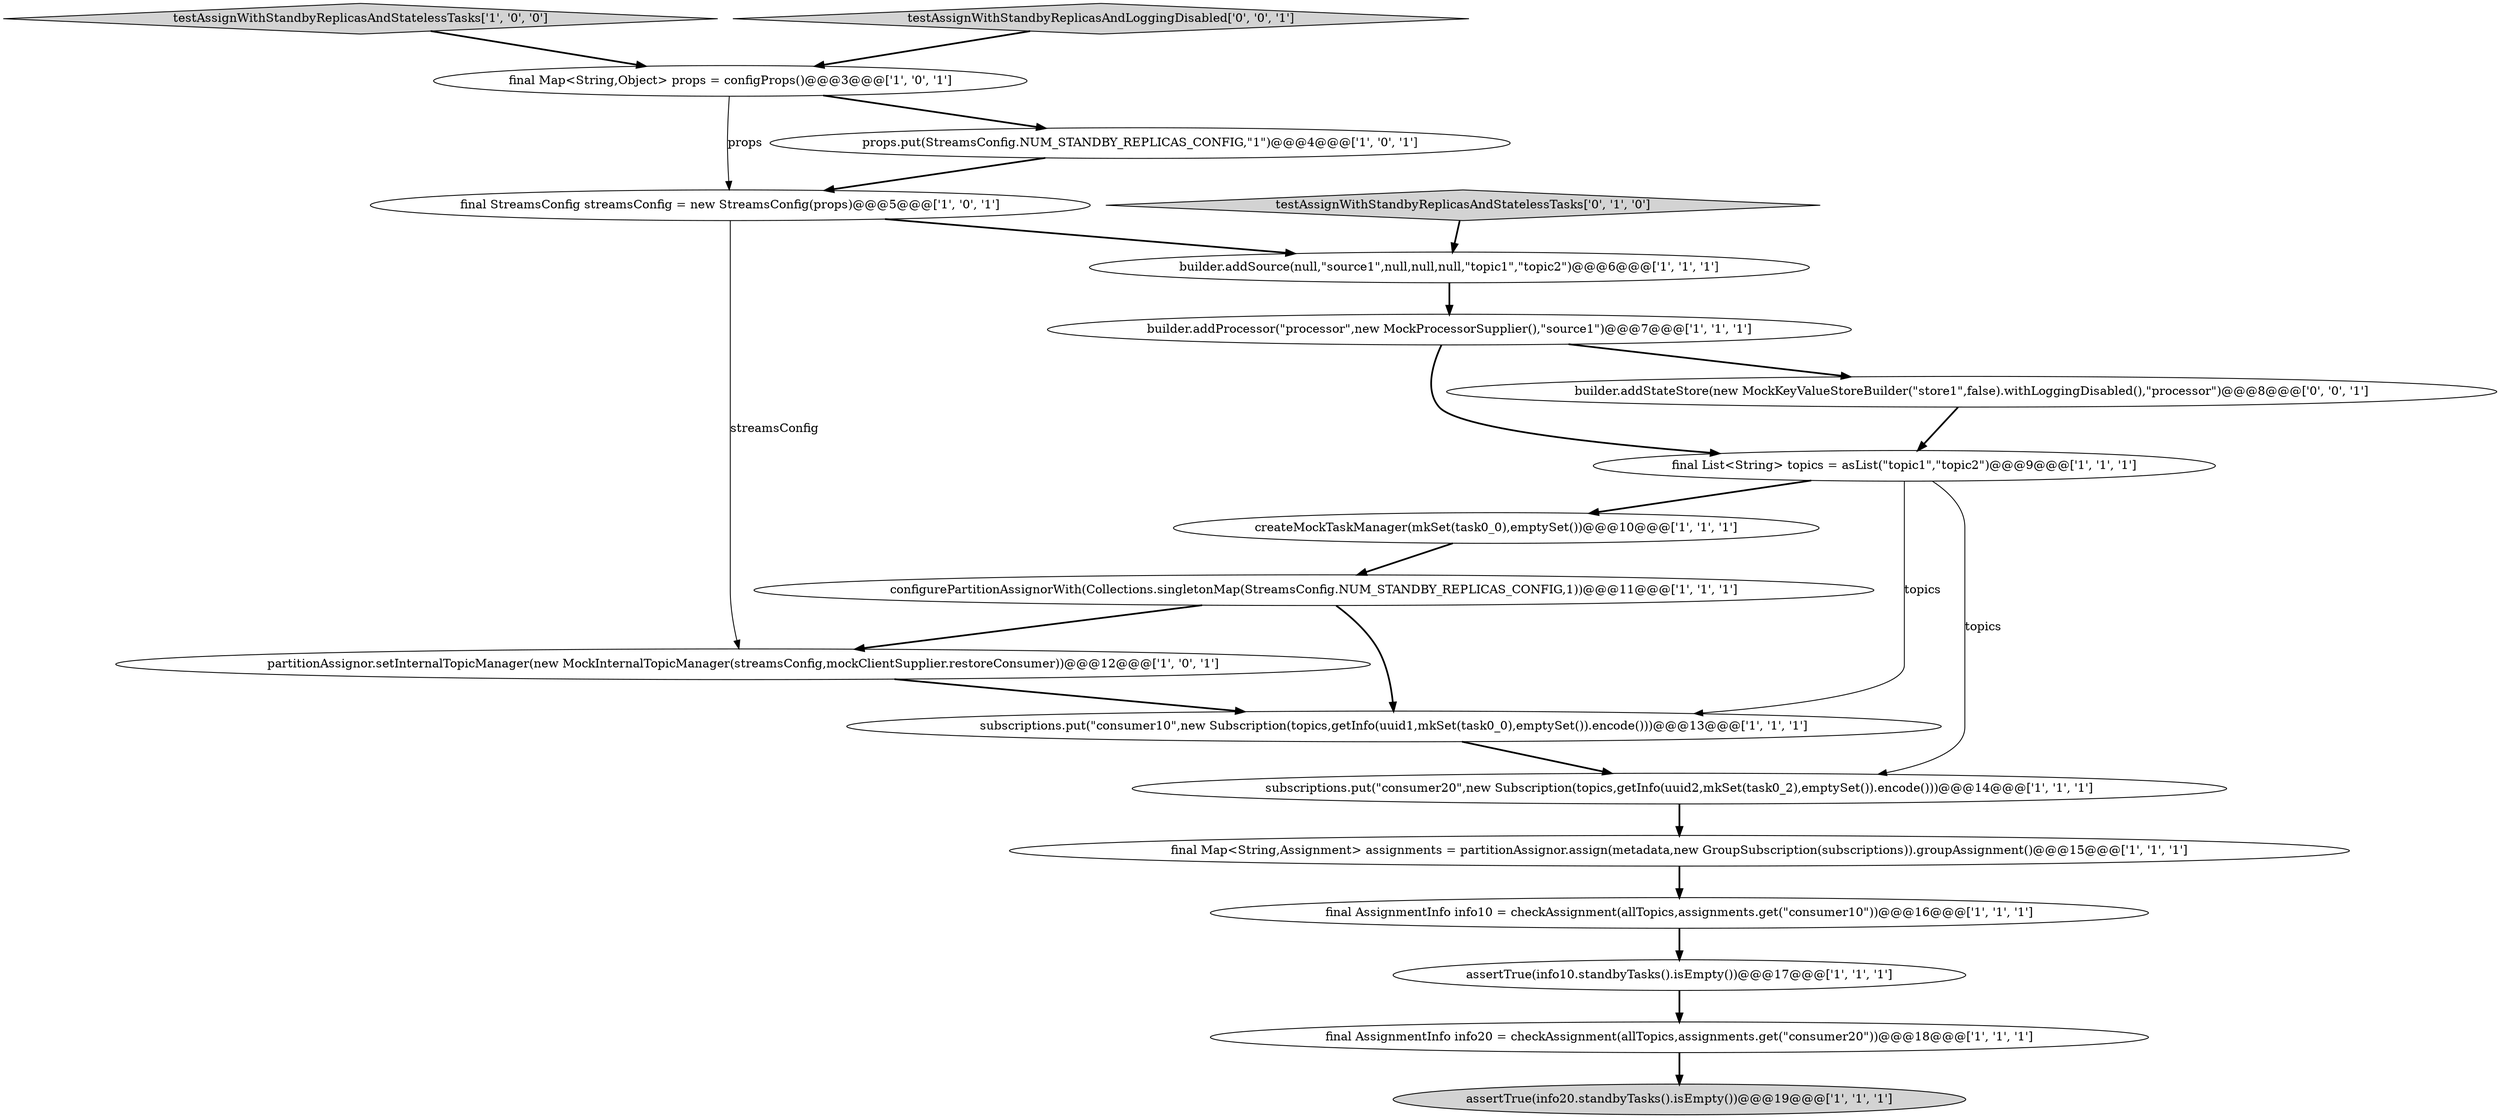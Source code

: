 digraph {
18 [style = filled, label = "builder.addStateStore(new MockKeyValueStoreBuilder(\"store1\",false).withLoggingDisabled(),\"processor\")@@@8@@@['0', '0', '1']", fillcolor = white, shape = ellipse image = "AAA0AAABBB3BBB"];
3 [style = filled, label = "partitionAssignor.setInternalTopicManager(new MockInternalTopicManager(streamsConfig,mockClientSupplier.restoreConsumer))@@@12@@@['1', '0', '1']", fillcolor = white, shape = ellipse image = "AAA0AAABBB1BBB"];
8 [style = filled, label = "final Map<String,Object> props = configProps()@@@3@@@['1', '0', '1']", fillcolor = white, shape = ellipse image = "AAA0AAABBB1BBB"];
12 [style = filled, label = "assertTrue(info10.standbyTasks().isEmpty())@@@17@@@['1', '1', '1']", fillcolor = white, shape = ellipse image = "AAA0AAABBB1BBB"];
9 [style = filled, label = "final AssignmentInfo info10 = checkAssignment(allTopics,assignments.get(\"consumer10\"))@@@16@@@['1', '1', '1']", fillcolor = white, shape = ellipse image = "AAA0AAABBB1BBB"];
10 [style = filled, label = "props.put(StreamsConfig.NUM_STANDBY_REPLICAS_CONFIG,\"1\")@@@4@@@['1', '0', '1']", fillcolor = white, shape = ellipse image = "AAA0AAABBB1BBB"];
1 [style = filled, label = "subscriptions.put(\"consumer20\",new Subscription(topics,getInfo(uuid2,mkSet(task0_2),emptySet()).encode()))@@@14@@@['1', '1', '1']", fillcolor = white, shape = ellipse image = "AAA0AAABBB1BBB"];
15 [style = filled, label = "createMockTaskManager(mkSet(task0_0),emptySet())@@@10@@@['1', '1', '1']", fillcolor = white, shape = ellipse image = "AAA0AAABBB1BBB"];
6 [style = filled, label = "final AssignmentInfo info20 = checkAssignment(allTopics,assignments.get(\"consumer20\"))@@@18@@@['1', '1', '1']", fillcolor = white, shape = ellipse image = "AAA0AAABBB1BBB"];
14 [style = filled, label = "testAssignWithStandbyReplicasAndStatelessTasks['1', '0', '0']", fillcolor = lightgray, shape = diamond image = "AAA0AAABBB1BBB"];
7 [style = filled, label = "builder.addProcessor(\"processor\",new MockProcessorSupplier(),\"source1\")@@@7@@@['1', '1', '1']", fillcolor = white, shape = ellipse image = "AAA0AAABBB1BBB"];
4 [style = filled, label = "final Map<String,Assignment> assignments = partitionAssignor.assign(metadata,new GroupSubscription(subscriptions)).groupAssignment()@@@15@@@['1', '1', '1']", fillcolor = white, shape = ellipse image = "AAA0AAABBB1BBB"];
11 [style = filled, label = "final List<String> topics = asList(\"topic1\",\"topic2\")@@@9@@@['1', '1', '1']", fillcolor = white, shape = ellipse image = "AAA0AAABBB1BBB"];
2 [style = filled, label = "configurePartitionAssignorWith(Collections.singletonMap(StreamsConfig.NUM_STANDBY_REPLICAS_CONFIG,1))@@@11@@@['1', '1', '1']", fillcolor = white, shape = ellipse image = "AAA0AAABBB1BBB"];
17 [style = filled, label = "testAssignWithStandbyReplicasAndStatelessTasks['0', '1', '0']", fillcolor = lightgray, shape = diamond image = "AAA0AAABBB2BBB"];
0 [style = filled, label = "builder.addSource(null,\"source1\",null,null,null,\"topic1\",\"topic2\")@@@6@@@['1', '1', '1']", fillcolor = white, shape = ellipse image = "AAA0AAABBB1BBB"];
13 [style = filled, label = "assertTrue(info20.standbyTasks().isEmpty())@@@19@@@['1', '1', '1']", fillcolor = lightgray, shape = ellipse image = "AAA0AAABBB1BBB"];
5 [style = filled, label = "subscriptions.put(\"consumer10\",new Subscription(topics,getInfo(uuid1,mkSet(task0_0),emptySet()).encode()))@@@13@@@['1', '1', '1']", fillcolor = white, shape = ellipse image = "AAA0AAABBB1BBB"];
19 [style = filled, label = "testAssignWithStandbyReplicasAndLoggingDisabled['0', '0', '1']", fillcolor = lightgray, shape = diamond image = "AAA0AAABBB3BBB"];
16 [style = filled, label = "final StreamsConfig streamsConfig = new StreamsConfig(props)@@@5@@@['1', '0', '1']", fillcolor = white, shape = ellipse image = "AAA0AAABBB1BBB"];
4->9 [style = bold, label=""];
8->10 [style = bold, label=""];
1->4 [style = bold, label=""];
16->0 [style = bold, label=""];
15->2 [style = bold, label=""];
7->11 [style = bold, label=""];
2->3 [style = bold, label=""];
18->11 [style = bold, label=""];
11->5 [style = solid, label="topics"];
12->6 [style = bold, label=""];
19->8 [style = bold, label=""];
11->15 [style = bold, label=""];
8->16 [style = solid, label="props"];
0->7 [style = bold, label=""];
11->1 [style = solid, label="topics"];
5->1 [style = bold, label=""];
16->3 [style = solid, label="streamsConfig"];
3->5 [style = bold, label=""];
17->0 [style = bold, label=""];
10->16 [style = bold, label=""];
6->13 [style = bold, label=""];
7->18 [style = bold, label=""];
14->8 [style = bold, label=""];
9->12 [style = bold, label=""];
2->5 [style = bold, label=""];
}
